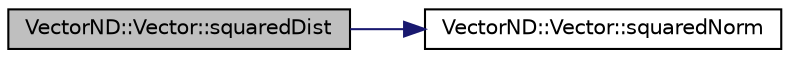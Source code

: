 digraph "VectorND::Vector::squaredDist"
{
 // LATEX_PDF_SIZE
  edge [fontname="Helvetica",fontsize="10",labelfontname="Helvetica",labelfontsize="10"];
  node [fontname="Helvetica",fontsize="10",shape=record];
  rankdir="LR";
  Node1 [label="VectorND::Vector::squaredDist",height=0.2,width=0.4,color="black", fillcolor="grey75", style="filled", fontcolor="black",tooltip="return the squared distance between 2 vectors a and b (static function)"];
  Node1 -> Node2 [color="midnightblue",fontsize="10",style="solid",fontname="Helvetica"];
  Node2 [label="VectorND::Vector::squaredNorm",height=0.2,width=0.4,color="black", fillcolor="white", style="filled",URL="$classVectorND_1_1Vector.html#a9cebed664a5f7b5f1ce82d64a9adcf21",tooltip="return the absolute squared norm of a vector"];
}
